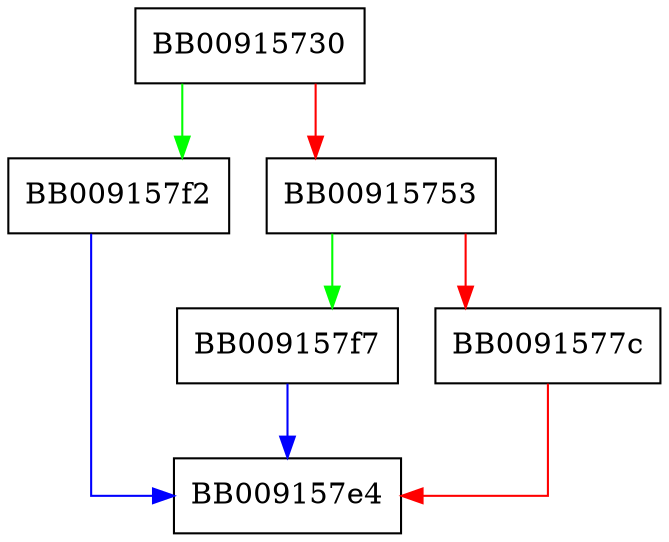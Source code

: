 digraph open_memstream {
  node [shape="box"];
  graph [splines=ortho];
  BB00915730 -> BB009157f2 [color="green"];
  BB00915730 -> BB00915753 [color="red"];
  BB00915753 -> BB009157f7 [color="green"];
  BB00915753 -> BB0091577c [color="red"];
  BB0091577c -> BB009157e4 [color="red"];
  BB009157f2 -> BB009157e4 [color="blue"];
  BB009157f7 -> BB009157e4 [color="blue"];
}